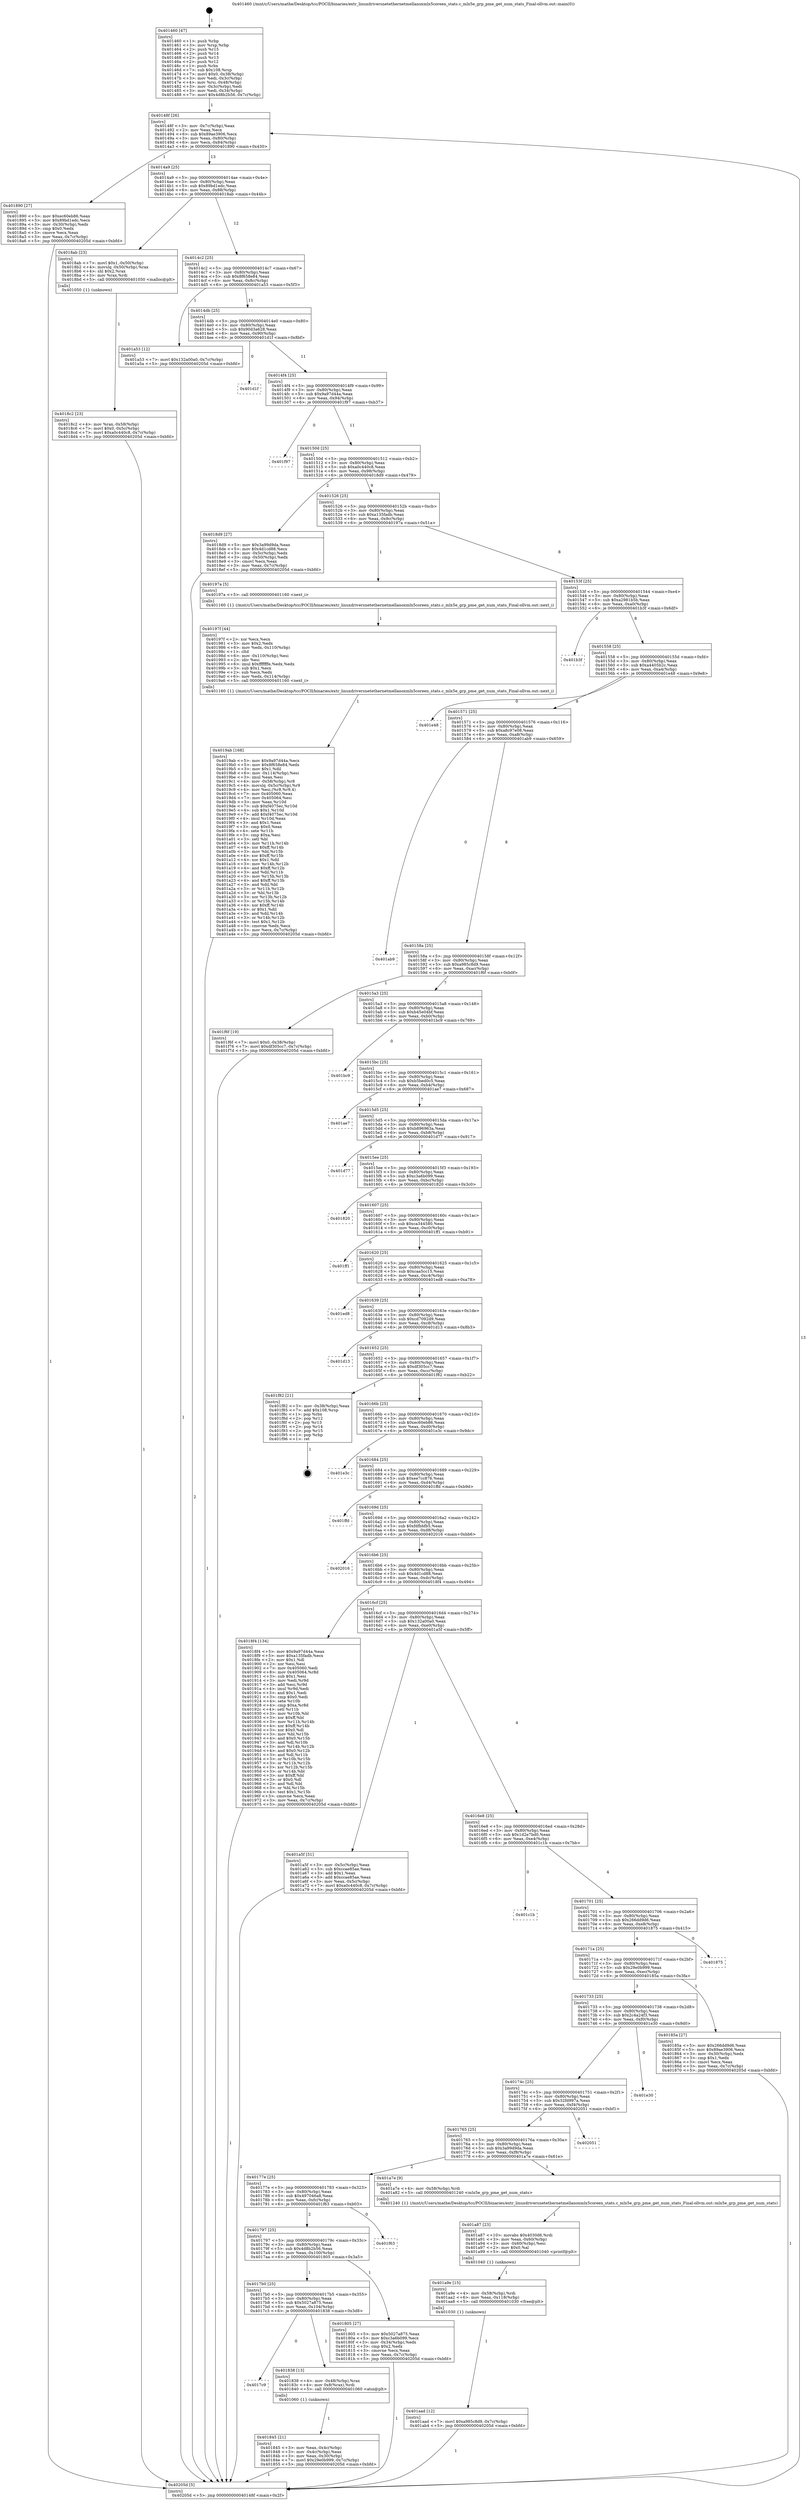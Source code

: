 digraph "0x401460" {
  label = "0x401460 (/mnt/c/Users/mathe/Desktop/tcc/POCII/binaries/extr_linuxdriversnetethernetmellanoxmlx5coreen_stats.c_mlx5e_grp_pme_get_num_stats_Final-ollvm.out::main(0))"
  labelloc = "t"
  node[shape=record]

  Entry [label="",width=0.3,height=0.3,shape=circle,fillcolor=black,style=filled]
  "0x40148f" [label="{
     0x40148f [26]\l
     | [instrs]\l
     &nbsp;&nbsp;0x40148f \<+3\>: mov -0x7c(%rbp),%eax\l
     &nbsp;&nbsp;0x401492 \<+2\>: mov %eax,%ecx\l
     &nbsp;&nbsp;0x401494 \<+6\>: sub $0x89ae3906,%ecx\l
     &nbsp;&nbsp;0x40149a \<+3\>: mov %eax,-0x80(%rbp)\l
     &nbsp;&nbsp;0x40149d \<+6\>: mov %ecx,-0x84(%rbp)\l
     &nbsp;&nbsp;0x4014a3 \<+6\>: je 0000000000401890 \<main+0x430\>\l
  }"]
  "0x401890" [label="{
     0x401890 [27]\l
     | [instrs]\l
     &nbsp;&nbsp;0x401890 \<+5\>: mov $0xec60eb86,%eax\l
     &nbsp;&nbsp;0x401895 \<+5\>: mov $0x89bd1edc,%ecx\l
     &nbsp;&nbsp;0x40189a \<+3\>: mov -0x30(%rbp),%edx\l
     &nbsp;&nbsp;0x40189d \<+3\>: cmp $0x0,%edx\l
     &nbsp;&nbsp;0x4018a0 \<+3\>: cmove %ecx,%eax\l
     &nbsp;&nbsp;0x4018a3 \<+3\>: mov %eax,-0x7c(%rbp)\l
     &nbsp;&nbsp;0x4018a6 \<+5\>: jmp 000000000040205d \<main+0xbfd\>\l
  }"]
  "0x4014a9" [label="{
     0x4014a9 [25]\l
     | [instrs]\l
     &nbsp;&nbsp;0x4014a9 \<+5\>: jmp 00000000004014ae \<main+0x4e\>\l
     &nbsp;&nbsp;0x4014ae \<+3\>: mov -0x80(%rbp),%eax\l
     &nbsp;&nbsp;0x4014b1 \<+5\>: sub $0x89bd1edc,%eax\l
     &nbsp;&nbsp;0x4014b6 \<+6\>: mov %eax,-0x88(%rbp)\l
     &nbsp;&nbsp;0x4014bc \<+6\>: je 00000000004018ab \<main+0x44b\>\l
  }"]
  Exit [label="",width=0.3,height=0.3,shape=circle,fillcolor=black,style=filled,peripheries=2]
  "0x4018ab" [label="{
     0x4018ab [23]\l
     | [instrs]\l
     &nbsp;&nbsp;0x4018ab \<+7\>: movl $0x1,-0x50(%rbp)\l
     &nbsp;&nbsp;0x4018b2 \<+4\>: movslq -0x50(%rbp),%rax\l
     &nbsp;&nbsp;0x4018b6 \<+4\>: shl $0x2,%rax\l
     &nbsp;&nbsp;0x4018ba \<+3\>: mov %rax,%rdi\l
     &nbsp;&nbsp;0x4018bd \<+5\>: call 0000000000401050 \<malloc@plt\>\l
     | [calls]\l
     &nbsp;&nbsp;0x401050 \{1\} (unknown)\l
  }"]
  "0x4014c2" [label="{
     0x4014c2 [25]\l
     | [instrs]\l
     &nbsp;&nbsp;0x4014c2 \<+5\>: jmp 00000000004014c7 \<main+0x67\>\l
     &nbsp;&nbsp;0x4014c7 \<+3\>: mov -0x80(%rbp),%eax\l
     &nbsp;&nbsp;0x4014ca \<+5\>: sub $0x8f658e84,%eax\l
     &nbsp;&nbsp;0x4014cf \<+6\>: mov %eax,-0x8c(%rbp)\l
     &nbsp;&nbsp;0x4014d5 \<+6\>: je 0000000000401a53 \<main+0x5f3\>\l
  }"]
  "0x401aad" [label="{
     0x401aad [12]\l
     | [instrs]\l
     &nbsp;&nbsp;0x401aad \<+7\>: movl $0xa985c8d9,-0x7c(%rbp)\l
     &nbsp;&nbsp;0x401ab4 \<+5\>: jmp 000000000040205d \<main+0xbfd\>\l
  }"]
  "0x401a53" [label="{
     0x401a53 [12]\l
     | [instrs]\l
     &nbsp;&nbsp;0x401a53 \<+7\>: movl $0x132a00a0,-0x7c(%rbp)\l
     &nbsp;&nbsp;0x401a5a \<+5\>: jmp 000000000040205d \<main+0xbfd\>\l
  }"]
  "0x4014db" [label="{
     0x4014db [25]\l
     | [instrs]\l
     &nbsp;&nbsp;0x4014db \<+5\>: jmp 00000000004014e0 \<main+0x80\>\l
     &nbsp;&nbsp;0x4014e0 \<+3\>: mov -0x80(%rbp),%eax\l
     &nbsp;&nbsp;0x4014e3 \<+5\>: sub $0x90d3a628,%eax\l
     &nbsp;&nbsp;0x4014e8 \<+6\>: mov %eax,-0x90(%rbp)\l
     &nbsp;&nbsp;0x4014ee \<+6\>: je 0000000000401d1f \<main+0x8bf\>\l
  }"]
  "0x401a9e" [label="{
     0x401a9e [15]\l
     | [instrs]\l
     &nbsp;&nbsp;0x401a9e \<+4\>: mov -0x58(%rbp),%rdi\l
     &nbsp;&nbsp;0x401aa2 \<+6\>: mov %eax,-0x118(%rbp)\l
     &nbsp;&nbsp;0x401aa8 \<+5\>: call 0000000000401030 \<free@plt\>\l
     | [calls]\l
     &nbsp;&nbsp;0x401030 \{1\} (unknown)\l
  }"]
  "0x401d1f" [label="{
     0x401d1f\l
  }", style=dashed]
  "0x4014f4" [label="{
     0x4014f4 [25]\l
     | [instrs]\l
     &nbsp;&nbsp;0x4014f4 \<+5\>: jmp 00000000004014f9 \<main+0x99\>\l
     &nbsp;&nbsp;0x4014f9 \<+3\>: mov -0x80(%rbp),%eax\l
     &nbsp;&nbsp;0x4014fc \<+5\>: sub $0x9a97d44a,%eax\l
     &nbsp;&nbsp;0x401501 \<+6\>: mov %eax,-0x94(%rbp)\l
     &nbsp;&nbsp;0x401507 \<+6\>: je 0000000000401f97 \<main+0xb37\>\l
  }"]
  "0x401a87" [label="{
     0x401a87 [23]\l
     | [instrs]\l
     &nbsp;&nbsp;0x401a87 \<+10\>: movabs $0x4030d6,%rdi\l
     &nbsp;&nbsp;0x401a91 \<+3\>: mov %eax,-0x60(%rbp)\l
     &nbsp;&nbsp;0x401a94 \<+3\>: mov -0x60(%rbp),%esi\l
     &nbsp;&nbsp;0x401a97 \<+2\>: mov $0x0,%al\l
     &nbsp;&nbsp;0x401a99 \<+5\>: call 0000000000401040 \<printf@plt\>\l
     | [calls]\l
     &nbsp;&nbsp;0x401040 \{1\} (unknown)\l
  }"]
  "0x401f97" [label="{
     0x401f97\l
  }", style=dashed]
  "0x40150d" [label="{
     0x40150d [25]\l
     | [instrs]\l
     &nbsp;&nbsp;0x40150d \<+5\>: jmp 0000000000401512 \<main+0xb2\>\l
     &nbsp;&nbsp;0x401512 \<+3\>: mov -0x80(%rbp),%eax\l
     &nbsp;&nbsp;0x401515 \<+5\>: sub $0xa0c440c8,%eax\l
     &nbsp;&nbsp;0x40151a \<+6\>: mov %eax,-0x98(%rbp)\l
     &nbsp;&nbsp;0x401520 \<+6\>: je 00000000004018d9 \<main+0x479\>\l
  }"]
  "0x4019ab" [label="{
     0x4019ab [168]\l
     | [instrs]\l
     &nbsp;&nbsp;0x4019ab \<+5\>: mov $0x9a97d44a,%ecx\l
     &nbsp;&nbsp;0x4019b0 \<+5\>: mov $0x8f658e84,%edx\l
     &nbsp;&nbsp;0x4019b5 \<+3\>: mov $0x1,%dil\l
     &nbsp;&nbsp;0x4019b8 \<+6\>: mov -0x114(%rbp),%esi\l
     &nbsp;&nbsp;0x4019be \<+3\>: imul %eax,%esi\l
     &nbsp;&nbsp;0x4019c1 \<+4\>: mov -0x58(%rbp),%r8\l
     &nbsp;&nbsp;0x4019c5 \<+4\>: movslq -0x5c(%rbp),%r9\l
     &nbsp;&nbsp;0x4019c9 \<+4\>: mov %esi,(%r8,%r9,4)\l
     &nbsp;&nbsp;0x4019cd \<+7\>: mov 0x405060,%eax\l
     &nbsp;&nbsp;0x4019d4 \<+7\>: mov 0x405064,%esi\l
     &nbsp;&nbsp;0x4019db \<+3\>: mov %eax,%r10d\l
     &nbsp;&nbsp;0x4019de \<+7\>: sub $0xf4075ec,%r10d\l
     &nbsp;&nbsp;0x4019e5 \<+4\>: sub $0x1,%r10d\l
     &nbsp;&nbsp;0x4019e9 \<+7\>: add $0xf4075ec,%r10d\l
     &nbsp;&nbsp;0x4019f0 \<+4\>: imul %r10d,%eax\l
     &nbsp;&nbsp;0x4019f4 \<+3\>: and $0x1,%eax\l
     &nbsp;&nbsp;0x4019f7 \<+3\>: cmp $0x0,%eax\l
     &nbsp;&nbsp;0x4019fa \<+4\>: sete %r11b\l
     &nbsp;&nbsp;0x4019fe \<+3\>: cmp $0xa,%esi\l
     &nbsp;&nbsp;0x401a01 \<+3\>: setl %bl\l
     &nbsp;&nbsp;0x401a04 \<+3\>: mov %r11b,%r14b\l
     &nbsp;&nbsp;0x401a07 \<+4\>: xor $0xff,%r14b\l
     &nbsp;&nbsp;0x401a0b \<+3\>: mov %bl,%r15b\l
     &nbsp;&nbsp;0x401a0e \<+4\>: xor $0xff,%r15b\l
     &nbsp;&nbsp;0x401a12 \<+4\>: xor $0x1,%dil\l
     &nbsp;&nbsp;0x401a16 \<+3\>: mov %r14b,%r12b\l
     &nbsp;&nbsp;0x401a19 \<+4\>: and $0xff,%r12b\l
     &nbsp;&nbsp;0x401a1d \<+3\>: and %dil,%r11b\l
     &nbsp;&nbsp;0x401a20 \<+3\>: mov %r15b,%r13b\l
     &nbsp;&nbsp;0x401a23 \<+4\>: and $0xff,%r13b\l
     &nbsp;&nbsp;0x401a27 \<+3\>: and %dil,%bl\l
     &nbsp;&nbsp;0x401a2a \<+3\>: or %r11b,%r12b\l
     &nbsp;&nbsp;0x401a2d \<+3\>: or %bl,%r13b\l
     &nbsp;&nbsp;0x401a30 \<+3\>: xor %r13b,%r12b\l
     &nbsp;&nbsp;0x401a33 \<+3\>: or %r15b,%r14b\l
     &nbsp;&nbsp;0x401a36 \<+4\>: xor $0xff,%r14b\l
     &nbsp;&nbsp;0x401a3a \<+4\>: or $0x1,%dil\l
     &nbsp;&nbsp;0x401a3e \<+3\>: and %dil,%r14b\l
     &nbsp;&nbsp;0x401a41 \<+3\>: or %r14b,%r12b\l
     &nbsp;&nbsp;0x401a44 \<+4\>: test $0x1,%r12b\l
     &nbsp;&nbsp;0x401a48 \<+3\>: cmovne %edx,%ecx\l
     &nbsp;&nbsp;0x401a4b \<+3\>: mov %ecx,-0x7c(%rbp)\l
     &nbsp;&nbsp;0x401a4e \<+5\>: jmp 000000000040205d \<main+0xbfd\>\l
  }"]
  "0x4018d9" [label="{
     0x4018d9 [27]\l
     | [instrs]\l
     &nbsp;&nbsp;0x4018d9 \<+5\>: mov $0x3a99d9da,%eax\l
     &nbsp;&nbsp;0x4018de \<+5\>: mov $0x4d1cd88,%ecx\l
     &nbsp;&nbsp;0x4018e3 \<+3\>: mov -0x5c(%rbp),%edx\l
     &nbsp;&nbsp;0x4018e6 \<+3\>: cmp -0x50(%rbp),%edx\l
     &nbsp;&nbsp;0x4018e9 \<+3\>: cmovl %ecx,%eax\l
     &nbsp;&nbsp;0x4018ec \<+3\>: mov %eax,-0x7c(%rbp)\l
     &nbsp;&nbsp;0x4018ef \<+5\>: jmp 000000000040205d \<main+0xbfd\>\l
  }"]
  "0x401526" [label="{
     0x401526 [25]\l
     | [instrs]\l
     &nbsp;&nbsp;0x401526 \<+5\>: jmp 000000000040152b \<main+0xcb\>\l
     &nbsp;&nbsp;0x40152b \<+3\>: mov -0x80(%rbp),%eax\l
     &nbsp;&nbsp;0x40152e \<+5\>: sub $0xa135fadb,%eax\l
     &nbsp;&nbsp;0x401533 \<+6\>: mov %eax,-0x9c(%rbp)\l
     &nbsp;&nbsp;0x401539 \<+6\>: je 000000000040197a \<main+0x51a\>\l
  }"]
  "0x40197f" [label="{
     0x40197f [44]\l
     | [instrs]\l
     &nbsp;&nbsp;0x40197f \<+2\>: xor %ecx,%ecx\l
     &nbsp;&nbsp;0x401981 \<+5\>: mov $0x2,%edx\l
     &nbsp;&nbsp;0x401986 \<+6\>: mov %edx,-0x110(%rbp)\l
     &nbsp;&nbsp;0x40198c \<+1\>: cltd\l
     &nbsp;&nbsp;0x40198d \<+6\>: mov -0x110(%rbp),%esi\l
     &nbsp;&nbsp;0x401993 \<+2\>: idiv %esi\l
     &nbsp;&nbsp;0x401995 \<+6\>: imul $0xfffffffe,%edx,%edx\l
     &nbsp;&nbsp;0x40199b \<+3\>: sub $0x1,%ecx\l
     &nbsp;&nbsp;0x40199e \<+2\>: sub %ecx,%edx\l
     &nbsp;&nbsp;0x4019a0 \<+6\>: mov %edx,-0x114(%rbp)\l
     &nbsp;&nbsp;0x4019a6 \<+5\>: call 0000000000401160 \<next_i\>\l
     | [calls]\l
     &nbsp;&nbsp;0x401160 \{1\} (/mnt/c/Users/mathe/Desktop/tcc/POCII/binaries/extr_linuxdriversnetethernetmellanoxmlx5coreen_stats.c_mlx5e_grp_pme_get_num_stats_Final-ollvm.out::next_i)\l
  }"]
  "0x40197a" [label="{
     0x40197a [5]\l
     | [instrs]\l
     &nbsp;&nbsp;0x40197a \<+5\>: call 0000000000401160 \<next_i\>\l
     | [calls]\l
     &nbsp;&nbsp;0x401160 \{1\} (/mnt/c/Users/mathe/Desktop/tcc/POCII/binaries/extr_linuxdriversnetethernetmellanoxmlx5coreen_stats.c_mlx5e_grp_pme_get_num_stats_Final-ollvm.out::next_i)\l
  }"]
  "0x40153f" [label="{
     0x40153f [25]\l
     | [instrs]\l
     &nbsp;&nbsp;0x40153f \<+5\>: jmp 0000000000401544 \<main+0xe4\>\l
     &nbsp;&nbsp;0x401544 \<+3\>: mov -0x80(%rbp),%eax\l
     &nbsp;&nbsp;0x401547 \<+5\>: sub $0xa2981b5b,%eax\l
     &nbsp;&nbsp;0x40154c \<+6\>: mov %eax,-0xa0(%rbp)\l
     &nbsp;&nbsp;0x401552 \<+6\>: je 0000000000401b3f \<main+0x6df\>\l
  }"]
  "0x4018c2" [label="{
     0x4018c2 [23]\l
     | [instrs]\l
     &nbsp;&nbsp;0x4018c2 \<+4\>: mov %rax,-0x58(%rbp)\l
     &nbsp;&nbsp;0x4018c6 \<+7\>: movl $0x0,-0x5c(%rbp)\l
     &nbsp;&nbsp;0x4018cd \<+7\>: movl $0xa0c440c8,-0x7c(%rbp)\l
     &nbsp;&nbsp;0x4018d4 \<+5\>: jmp 000000000040205d \<main+0xbfd\>\l
  }"]
  "0x401b3f" [label="{
     0x401b3f\l
  }", style=dashed]
  "0x401558" [label="{
     0x401558 [25]\l
     | [instrs]\l
     &nbsp;&nbsp;0x401558 \<+5\>: jmp 000000000040155d \<main+0xfd\>\l
     &nbsp;&nbsp;0x40155d \<+3\>: mov -0x80(%rbp),%eax\l
     &nbsp;&nbsp;0x401560 \<+5\>: sub $0xa4405b2c,%eax\l
     &nbsp;&nbsp;0x401565 \<+6\>: mov %eax,-0xa4(%rbp)\l
     &nbsp;&nbsp;0x40156b \<+6\>: je 0000000000401e48 \<main+0x9e8\>\l
  }"]
  "0x401845" [label="{
     0x401845 [21]\l
     | [instrs]\l
     &nbsp;&nbsp;0x401845 \<+3\>: mov %eax,-0x4c(%rbp)\l
     &nbsp;&nbsp;0x401848 \<+3\>: mov -0x4c(%rbp),%eax\l
     &nbsp;&nbsp;0x40184b \<+3\>: mov %eax,-0x30(%rbp)\l
     &nbsp;&nbsp;0x40184e \<+7\>: movl $0x29e0b999,-0x7c(%rbp)\l
     &nbsp;&nbsp;0x401855 \<+5\>: jmp 000000000040205d \<main+0xbfd\>\l
  }"]
  "0x401e48" [label="{
     0x401e48\l
  }", style=dashed]
  "0x401571" [label="{
     0x401571 [25]\l
     | [instrs]\l
     &nbsp;&nbsp;0x401571 \<+5\>: jmp 0000000000401576 \<main+0x116\>\l
     &nbsp;&nbsp;0x401576 \<+3\>: mov -0x80(%rbp),%eax\l
     &nbsp;&nbsp;0x401579 \<+5\>: sub $0xa8c97e08,%eax\l
     &nbsp;&nbsp;0x40157e \<+6\>: mov %eax,-0xa8(%rbp)\l
     &nbsp;&nbsp;0x401584 \<+6\>: je 0000000000401ab9 \<main+0x659\>\l
  }"]
  "0x4017c9" [label="{
     0x4017c9\l
  }", style=dashed]
  "0x401ab9" [label="{
     0x401ab9\l
  }", style=dashed]
  "0x40158a" [label="{
     0x40158a [25]\l
     | [instrs]\l
     &nbsp;&nbsp;0x40158a \<+5\>: jmp 000000000040158f \<main+0x12f\>\l
     &nbsp;&nbsp;0x40158f \<+3\>: mov -0x80(%rbp),%eax\l
     &nbsp;&nbsp;0x401592 \<+5\>: sub $0xa985c8d9,%eax\l
     &nbsp;&nbsp;0x401597 \<+6\>: mov %eax,-0xac(%rbp)\l
     &nbsp;&nbsp;0x40159d \<+6\>: je 0000000000401f6f \<main+0xb0f\>\l
  }"]
  "0x401838" [label="{
     0x401838 [13]\l
     | [instrs]\l
     &nbsp;&nbsp;0x401838 \<+4\>: mov -0x48(%rbp),%rax\l
     &nbsp;&nbsp;0x40183c \<+4\>: mov 0x8(%rax),%rdi\l
     &nbsp;&nbsp;0x401840 \<+5\>: call 0000000000401060 \<atoi@plt\>\l
     | [calls]\l
     &nbsp;&nbsp;0x401060 \{1\} (unknown)\l
  }"]
  "0x401f6f" [label="{
     0x401f6f [19]\l
     | [instrs]\l
     &nbsp;&nbsp;0x401f6f \<+7\>: movl $0x0,-0x38(%rbp)\l
     &nbsp;&nbsp;0x401f76 \<+7\>: movl $0xdf305cc7,-0x7c(%rbp)\l
     &nbsp;&nbsp;0x401f7d \<+5\>: jmp 000000000040205d \<main+0xbfd\>\l
  }"]
  "0x4015a3" [label="{
     0x4015a3 [25]\l
     | [instrs]\l
     &nbsp;&nbsp;0x4015a3 \<+5\>: jmp 00000000004015a8 \<main+0x148\>\l
     &nbsp;&nbsp;0x4015a8 \<+3\>: mov -0x80(%rbp),%eax\l
     &nbsp;&nbsp;0x4015ab \<+5\>: sub $0xb45e04bf,%eax\l
     &nbsp;&nbsp;0x4015b0 \<+6\>: mov %eax,-0xb0(%rbp)\l
     &nbsp;&nbsp;0x4015b6 \<+6\>: je 0000000000401bc9 \<main+0x769\>\l
  }"]
  "0x401460" [label="{
     0x401460 [47]\l
     | [instrs]\l
     &nbsp;&nbsp;0x401460 \<+1\>: push %rbp\l
     &nbsp;&nbsp;0x401461 \<+3\>: mov %rsp,%rbp\l
     &nbsp;&nbsp;0x401464 \<+2\>: push %r15\l
     &nbsp;&nbsp;0x401466 \<+2\>: push %r14\l
     &nbsp;&nbsp;0x401468 \<+2\>: push %r13\l
     &nbsp;&nbsp;0x40146a \<+2\>: push %r12\l
     &nbsp;&nbsp;0x40146c \<+1\>: push %rbx\l
     &nbsp;&nbsp;0x40146d \<+7\>: sub $0x108,%rsp\l
     &nbsp;&nbsp;0x401474 \<+7\>: movl $0x0,-0x38(%rbp)\l
     &nbsp;&nbsp;0x40147b \<+3\>: mov %edi,-0x3c(%rbp)\l
     &nbsp;&nbsp;0x40147e \<+4\>: mov %rsi,-0x48(%rbp)\l
     &nbsp;&nbsp;0x401482 \<+3\>: mov -0x3c(%rbp),%edi\l
     &nbsp;&nbsp;0x401485 \<+3\>: mov %edi,-0x34(%rbp)\l
     &nbsp;&nbsp;0x401488 \<+7\>: movl $0x4d8b2b56,-0x7c(%rbp)\l
  }"]
  "0x401bc9" [label="{
     0x401bc9\l
  }", style=dashed]
  "0x4015bc" [label="{
     0x4015bc [25]\l
     | [instrs]\l
     &nbsp;&nbsp;0x4015bc \<+5\>: jmp 00000000004015c1 \<main+0x161\>\l
     &nbsp;&nbsp;0x4015c1 \<+3\>: mov -0x80(%rbp),%eax\l
     &nbsp;&nbsp;0x4015c4 \<+5\>: sub $0xb5bed0c5,%eax\l
     &nbsp;&nbsp;0x4015c9 \<+6\>: mov %eax,-0xb4(%rbp)\l
     &nbsp;&nbsp;0x4015cf \<+6\>: je 0000000000401ae7 \<main+0x687\>\l
  }"]
  "0x40205d" [label="{
     0x40205d [5]\l
     | [instrs]\l
     &nbsp;&nbsp;0x40205d \<+5\>: jmp 000000000040148f \<main+0x2f\>\l
  }"]
  "0x401ae7" [label="{
     0x401ae7\l
  }", style=dashed]
  "0x4015d5" [label="{
     0x4015d5 [25]\l
     | [instrs]\l
     &nbsp;&nbsp;0x4015d5 \<+5\>: jmp 00000000004015da \<main+0x17a\>\l
     &nbsp;&nbsp;0x4015da \<+3\>: mov -0x80(%rbp),%eax\l
     &nbsp;&nbsp;0x4015dd \<+5\>: sub $0xb896963a,%eax\l
     &nbsp;&nbsp;0x4015e2 \<+6\>: mov %eax,-0xb8(%rbp)\l
     &nbsp;&nbsp;0x4015e8 \<+6\>: je 0000000000401d77 \<main+0x917\>\l
  }"]
  "0x4017b0" [label="{
     0x4017b0 [25]\l
     | [instrs]\l
     &nbsp;&nbsp;0x4017b0 \<+5\>: jmp 00000000004017b5 \<main+0x355\>\l
     &nbsp;&nbsp;0x4017b5 \<+3\>: mov -0x80(%rbp),%eax\l
     &nbsp;&nbsp;0x4017b8 \<+5\>: sub $0x5027a875,%eax\l
     &nbsp;&nbsp;0x4017bd \<+6\>: mov %eax,-0x104(%rbp)\l
     &nbsp;&nbsp;0x4017c3 \<+6\>: je 0000000000401838 \<main+0x3d8\>\l
  }"]
  "0x401d77" [label="{
     0x401d77\l
  }", style=dashed]
  "0x4015ee" [label="{
     0x4015ee [25]\l
     | [instrs]\l
     &nbsp;&nbsp;0x4015ee \<+5\>: jmp 00000000004015f3 \<main+0x193\>\l
     &nbsp;&nbsp;0x4015f3 \<+3\>: mov -0x80(%rbp),%eax\l
     &nbsp;&nbsp;0x4015f6 \<+5\>: sub $0xc3a6b099,%eax\l
     &nbsp;&nbsp;0x4015fb \<+6\>: mov %eax,-0xbc(%rbp)\l
     &nbsp;&nbsp;0x401601 \<+6\>: je 0000000000401820 \<main+0x3c0\>\l
  }"]
  "0x401805" [label="{
     0x401805 [27]\l
     | [instrs]\l
     &nbsp;&nbsp;0x401805 \<+5\>: mov $0x5027a875,%eax\l
     &nbsp;&nbsp;0x40180a \<+5\>: mov $0xc3a6b099,%ecx\l
     &nbsp;&nbsp;0x40180f \<+3\>: mov -0x34(%rbp),%edx\l
     &nbsp;&nbsp;0x401812 \<+3\>: cmp $0x2,%edx\l
     &nbsp;&nbsp;0x401815 \<+3\>: cmovne %ecx,%eax\l
     &nbsp;&nbsp;0x401818 \<+3\>: mov %eax,-0x7c(%rbp)\l
     &nbsp;&nbsp;0x40181b \<+5\>: jmp 000000000040205d \<main+0xbfd\>\l
  }"]
  "0x401820" [label="{
     0x401820\l
  }", style=dashed]
  "0x401607" [label="{
     0x401607 [25]\l
     | [instrs]\l
     &nbsp;&nbsp;0x401607 \<+5\>: jmp 000000000040160c \<main+0x1ac\>\l
     &nbsp;&nbsp;0x40160c \<+3\>: mov -0x80(%rbp),%eax\l
     &nbsp;&nbsp;0x40160f \<+5\>: sub $0xca344580,%eax\l
     &nbsp;&nbsp;0x401614 \<+6\>: mov %eax,-0xc0(%rbp)\l
     &nbsp;&nbsp;0x40161a \<+6\>: je 0000000000401ff1 \<main+0xb91\>\l
  }"]
  "0x401797" [label="{
     0x401797 [25]\l
     | [instrs]\l
     &nbsp;&nbsp;0x401797 \<+5\>: jmp 000000000040179c \<main+0x33c\>\l
     &nbsp;&nbsp;0x40179c \<+3\>: mov -0x80(%rbp),%eax\l
     &nbsp;&nbsp;0x40179f \<+5\>: sub $0x4d8b2b56,%eax\l
     &nbsp;&nbsp;0x4017a4 \<+6\>: mov %eax,-0x100(%rbp)\l
     &nbsp;&nbsp;0x4017aa \<+6\>: je 0000000000401805 \<main+0x3a5\>\l
  }"]
  "0x401ff1" [label="{
     0x401ff1\l
  }", style=dashed]
  "0x401620" [label="{
     0x401620 [25]\l
     | [instrs]\l
     &nbsp;&nbsp;0x401620 \<+5\>: jmp 0000000000401625 \<main+0x1c5\>\l
     &nbsp;&nbsp;0x401625 \<+3\>: mov -0x80(%rbp),%eax\l
     &nbsp;&nbsp;0x401628 \<+5\>: sub $0xcaa5cc15,%eax\l
     &nbsp;&nbsp;0x40162d \<+6\>: mov %eax,-0xc4(%rbp)\l
     &nbsp;&nbsp;0x401633 \<+6\>: je 0000000000401ed8 \<main+0xa78\>\l
  }"]
  "0x401f63" [label="{
     0x401f63\l
  }", style=dashed]
  "0x401ed8" [label="{
     0x401ed8\l
  }", style=dashed]
  "0x401639" [label="{
     0x401639 [25]\l
     | [instrs]\l
     &nbsp;&nbsp;0x401639 \<+5\>: jmp 000000000040163e \<main+0x1de\>\l
     &nbsp;&nbsp;0x40163e \<+3\>: mov -0x80(%rbp),%eax\l
     &nbsp;&nbsp;0x401641 \<+5\>: sub $0xcd7092d9,%eax\l
     &nbsp;&nbsp;0x401646 \<+6\>: mov %eax,-0xc8(%rbp)\l
     &nbsp;&nbsp;0x40164c \<+6\>: je 0000000000401d13 \<main+0x8b3\>\l
  }"]
  "0x40177e" [label="{
     0x40177e [25]\l
     | [instrs]\l
     &nbsp;&nbsp;0x40177e \<+5\>: jmp 0000000000401783 \<main+0x323\>\l
     &nbsp;&nbsp;0x401783 \<+3\>: mov -0x80(%rbp),%eax\l
     &nbsp;&nbsp;0x401786 \<+5\>: sub $0x497046a8,%eax\l
     &nbsp;&nbsp;0x40178b \<+6\>: mov %eax,-0xfc(%rbp)\l
     &nbsp;&nbsp;0x401791 \<+6\>: je 0000000000401f63 \<main+0xb03\>\l
  }"]
  "0x401d13" [label="{
     0x401d13\l
  }", style=dashed]
  "0x401652" [label="{
     0x401652 [25]\l
     | [instrs]\l
     &nbsp;&nbsp;0x401652 \<+5\>: jmp 0000000000401657 \<main+0x1f7\>\l
     &nbsp;&nbsp;0x401657 \<+3\>: mov -0x80(%rbp),%eax\l
     &nbsp;&nbsp;0x40165a \<+5\>: sub $0xdf305cc7,%eax\l
     &nbsp;&nbsp;0x40165f \<+6\>: mov %eax,-0xcc(%rbp)\l
     &nbsp;&nbsp;0x401665 \<+6\>: je 0000000000401f82 \<main+0xb22\>\l
  }"]
  "0x401a7e" [label="{
     0x401a7e [9]\l
     | [instrs]\l
     &nbsp;&nbsp;0x401a7e \<+4\>: mov -0x58(%rbp),%rdi\l
     &nbsp;&nbsp;0x401a82 \<+5\>: call 0000000000401240 \<mlx5e_grp_pme_get_num_stats\>\l
     | [calls]\l
     &nbsp;&nbsp;0x401240 \{1\} (/mnt/c/Users/mathe/Desktop/tcc/POCII/binaries/extr_linuxdriversnetethernetmellanoxmlx5coreen_stats.c_mlx5e_grp_pme_get_num_stats_Final-ollvm.out::mlx5e_grp_pme_get_num_stats)\l
  }"]
  "0x401f82" [label="{
     0x401f82 [21]\l
     | [instrs]\l
     &nbsp;&nbsp;0x401f82 \<+3\>: mov -0x38(%rbp),%eax\l
     &nbsp;&nbsp;0x401f85 \<+7\>: add $0x108,%rsp\l
     &nbsp;&nbsp;0x401f8c \<+1\>: pop %rbx\l
     &nbsp;&nbsp;0x401f8d \<+2\>: pop %r12\l
     &nbsp;&nbsp;0x401f8f \<+2\>: pop %r13\l
     &nbsp;&nbsp;0x401f91 \<+2\>: pop %r14\l
     &nbsp;&nbsp;0x401f93 \<+2\>: pop %r15\l
     &nbsp;&nbsp;0x401f95 \<+1\>: pop %rbp\l
     &nbsp;&nbsp;0x401f96 \<+1\>: ret\l
  }"]
  "0x40166b" [label="{
     0x40166b [25]\l
     | [instrs]\l
     &nbsp;&nbsp;0x40166b \<+5\>: jmp 0000000000401670 \<main+0x210\>\l
     &nbsp;&nbsp;0x401670 \<+3\>: mov -0x80(%rbp),%eax\l
     &nbsp;&nbsp;0x401673 \<+5\>: sub $0xec60eb86,%eax\l
     &nbsp;&nbsp;0x401678 \<+6\>: mov %eax,-0xd0(%rbp)\l
     &nbsp;&nbsp;0x40167e \<+6\>: je 0000000000401e3c \<main+0x9dc\>\l
  }"]
  "0x401765" [label="{
     0x401765 [25]\l
     | [instrs]\l
     &nbsp;&nbsp;0x401765 \<+5\>: jmp 000000000040176a \<main+0x30a\>\l
     &nbsp;&nbsp;0x40176a \<+3\>: mov -0x80(%rbp),%eax\l
     &nbsp;&nbsp;0x40176d \<+5\>: sub $0x3a99d9da,%eax\l
     &nbsp;&nbsp;0x401772 \<+6\>: mov %eax,-0xf8(%rbp)\l
     &nbsp;&nbsp;0x401778 \<+6\>: je 0000000000401a7e \<main+0x61e\>\l
  }"]
  "0x401e3c" [label="{
     0x401e3c\l
  }", style=dashed]
  "0x401684" [label="{
     0x401684 [25]\l
     | [instrs]\l
     &nbsp;&nbsp;0x401684 \<+5\>: jmp 0000000000401689 \<main+0x229\>\l
     &nbsp;&nbsp;0x401689 \<+3\>: mov -0x80(%rbp),%eax\l
     &nbsp;&nbsp;0x40168c \<+5\>: sub $0xee7cc876,%eax\l
     &nbsp;&nbsp;0x401691 \<+6\>: mov %eax,-0xd4(%rbp)\l
     &nbsp;&nbsp;0x401697 \<+6\>: je 0000000000401ffd \<main+0xb9d\>\l
  }"]
  "0x402051" [label="{
     0x402051\l
  }", style=dashed]
  "0x401ffd" [label="{
     0x401ffd\l
  }", style=dashed]
  "0x40169d" [label="{
     0x40169d [25]\l
     | [instrs]\l
     &nbsp;&nbsp;0x40169d \<+5\>: jmp 00000000004016a2 \<main+0x242\>\l
     &nbsp;&nbsp;0x4016a2 \<+3\>: mov -0x80(%rbp),%eax\l
     &nbsp;&nbsp;0x4016a5 \<+5\>: sub $0xfdfbbfb5,%eax\l
     &nbsp;&nbsp;0x4016aa \<+6\>: mov %eax,-0xd8(%rbp)\l
     &nbsp;&nbsp;0x4016b0 \<+6\>: je 0000000000402016 \<main+0xbb6\>\l
  }"]
  "0x40174c" [label="{
     0x40174c [25]\l
     | [instrs]\l
     &nbsp;&nbsp;0x40174c \<+5\>: jmp 0000000000401751 \<main+0x2f1\>\l
     &nbsp;&nbsp;0x401751 \<+3\>: mov -0x80(%rbp),%eax\l
     &nbsp;&nbsp;0x401754 \<+5\>: sub $0x32fd997a,%eax\l
     &nbsp;&nbsp;0x401759 \<+6\>: mov %eax,-0xf4(%rbp)\l
     &nbsp;&nbsp;0x40175f \<+6\>: je 0000000000402051 \<main+0xbf1\>\l
  }"]
  "0x402016" [label="{
     0x402016\l
  }", style=dashed]
  "0x4016b6" [label="{
     0x4016b6 [25]\l
     | [instrs]\l
     &nbsp;&nbsp;0x4016b6 \<+5\>: jmp 00000000004016bb \<main+0x25b\>\l
     &nbsp;&nbsp;0x4016bb \<+3\>: mov -0x80(%rbp),%eax\l
     &nbsp;&nbsp;0x4016be \<+5\>: sub $0x4d1cd88,%eax\l
     &nbsp;&nbsp;0x4016c3 \<+6\>: mov %eax,-0xdc(%rbp)\l
     &nbsp;&nbsp;0x4016c9 \<+6\>: je 00000000004018f4 \<main+0x494\>\l
  }"]
  "0x401e30" [label="{
     0x401e30\l
  }", style=dashed]
  "0x4018f4" [label="{
     0x4018f4 [134]\l
     | [instrs]\l
     &nbsp;&nbsp;0x4018f4 \<+5\>: mov $0x9a97d44a,%eax\l
     &nbsp;&nbsp;0x4018f9 \<+5\>: mov $0xa135fadb,%ecx\l
     &nbsp;&nbsp;0x4018fe \<+2\>: mov $0x1,%dl\l
     &nbsp;&nbsp;0x401900 \<+2\>: xor %esi,%esi\l
     &nbsp;&nbsp;0x401902 \<+7\>: mov 0x405060,%edi\l
     &nbsp;&nbsp;0x401909 \<+8\>: mov 0x405064,%r8d\l
     &nbsp;&nbsp;0x401911 \<+3\>: sub $0x1,%esi\l
     &nbsp;&nbsp;0x401914 \<+3\>: mov %edi,%r9d\l
     &nbsp;&nbsp;0x401917 \<+3\>: add %esi,%r9d\l
     &nbsp;&nbsp;0x40191a \<+4\>: imul %r9d,%edi\l
     &nbsp;&nbsp;0x40191e \<+3\>: and $0x1,%edi\l
     &nbsp;&nbsp;0x401921 \<+3\>: cmp $0x0,%edi\l
     &nbsp;&nbsp;0x401924 \<+4\>: sete %r10b\l
     &nbsp;&nbsp;0x401928 \<+4\>: cmp $0xa,%r8d\l
     &nbsp;&nbsp;0x40192c \<+4\>: setl %r11b\l
     &nbsp;&nbsp;0x401930 \<+3\>: mov %r10b,%bl\l
     &nbsp;&nbsp;0x401933 \<+3\>: xor $0xff,%bl\l
     &nbsp;&nbsp;0x401936 \<+3\>: mov %r11b,%r14b\l
     &nbsp;&nbsp;0x401939 \<+4\>: xor $0xff,%r14b\l
     &nbsp;&nbsp;0x40193d \<+3\>: xor $0x0,%dl\l
     &nbsp;&nbsp;0x401940 \<+3\>: mov %bl,%r15b\l
     &nbsp;&nbsp;0x401943 \<+4\>: and $0x0,%r15b\l
     &nbsp;&nbsp;0x401947 \<+3\>: and %dl,%r10b\l
     &nbsp;&nbsp;0x40194a \<+3\>: mov %r14b,%r12b\l
     &nbsp;&nbsp;0x40194d \<+4\>: and $0x0,%r12b\l
     &nbsp;&nbsp;0x401951 \<+3\>: and %dl,%r11b\l
     &nbsp;&nbsp;0x401954 \<+3\>: or %r10b,%r15b\l
     &nbsp;&nbsp;0x401957 \<+3\>: or %r11b,%r12b\l
     &nbsp;&nbsp;0x40195a \<+3\>: xor %r12b,%r15b\l
     &nbsp;&nbsp;0x40195d \<+3\>: or %r14b,%bl\l
     &nbsp;&nbsp;0x401960 \<+3\>: xor $0xff,%bl\l
     &nbsp;&nbsp;0x401963 \<+3\>: or $0x0,%dl\l
     &nbsp;&nbsp;0x401966 \<+2\>: and %dl,%bl\l
     &nbsp;&nbsp;0x401968 \<+3\>: or %bl,%r15b\l
     &nbsp;&nbsp;0x40196b \<+4\>: test $0x1,%r15b\l
     &nbsp;&nbsp;0x40196f \<+3\>: cmovne %ecx,%eax\l
     &nbsp;&nbsp;0x401972 \<+3\>: mov %eax,-0x7c(%rbp)\l
     &nbsp;&nbsp;0x401975 \<+5\>: jmp 000000000040205d \<main+0xbfd\>\l
  }"]
  "0x4016cf" [label="{
     0x4016cf [25]\l
     | [instrs]\l
     &nbsp;&nbsp;0x4016cf \<+5\>: jmp 00000000004016d4 \<main+0x274\>\l
     &nbsp;&nbsp;0x4016d4 \<+3\>: mov -0x80(%rbp),%eax\l
     &nbsp;&nbsp;0x4016d7 \<+5\>: sub $0x132a00a0,%eax\l
     &nbsp;&nbsp;0x4016dc \<+6\>: mov %eax,-0xe0(%rbp)\l
     &nbsp;&nbsp;0x4016e2 \<+6\>: je 0000000000401a5f \<main+0x5ff\>\l
  }"]
  "0x401733" [label="{
     0x401733 [25]\l
     | [instrs]\l
     &nbsp;&nbsp;0x401733 \<+5\>: jmp 0000000000401738 \<main+0x2d8\>\l
     &nbsp;&nbsp;0x401738 \<+3\>: mov -0x80(%rbp),%eax\l
     &nbsp;&nbsp;0x40173b \<+5\>: sub $0x2c4a24f3,%eax\l
     &nbsp;&nbsp;0x401740 \<+6\>: mov %eax,-0xf0(%rbp)\l
     &nbsp;&nbsp;0x401746 \<+6\>: je 0000000000401e30 \<main+0x9d0\>\l
  }"]
  "0x401a5f" [label="{
     0x401a5f [31]\l
     | [instrs]\l
     &nbsp;&nbsp;0x401a5f \<+3\>: mov -0x5c(%rbp),%eax\l
     &nbsp;&nbsp;0x401a62 \<+5\>: sub $0xccae85ae,%eax\l
     &nbsp;&nbsp;0x401a67 \<+3\>: add $0x1,%eax\l
     &nbsp;&nbsp;0x401a6a \<+5\>: add $0xccae85ae,%eax\l
     &nbsp;&nbsp;0x401a6f \<+3\>: mov %eax,-0x5c(%rbp)\l
     &nbsp;&nbsp;0x401a72 \<+7\>: movl $0xa0c440c8,-0x7c(%rbp)\l
     &nbsp;&nbsp;0x401a79 \<+5\>: jmp 000000000040205d \<main+0xbfd\>\l
  }"]
  "0x4016e8" [label="{
     0x4016e8 [25]\l
     | [instrs]\l
     &nbsp;&nbsp;0x4016e8 \<+5\>: jmp 00000000004016ed \<main+0x28d\>\l
     &nbsp;&nbsp;0x4016ed \<+3\>: mov -0x80(%rbp),%eax\l
     &nbsp;&nbsp;0x4016f0 \<+5\>: sub $0x1d2e7bd0,%eax\l
     &nbsp;&nbsp;0x4016f5 \<+6\>: mov %eax,-0xe4(%rbp)\l
     &nbsp;&nbsp;0x4016fb \<+6\>: je 0000000000401c1b \<main+0x7bb\>\l
  }"]
  "0x40185a" [label="{
     0x40185a [27]\l
     | [instrs]\l
     &nbsp;&nbsp;0x40185a \<+5\>: mov $0x266dd9d6,%eax\l
     &nbsp;&nbsp;0x40185f \<+5\>: mov $0x89ae3906,%ecx\l
     &nbsp;&nbsp;0x401864 \<+3\>: mov -0x30(%rbp),%edx\l
     &nbsp;&nbsp;0x401867 \<+3\>: cmp $0x1,%edx\l
     &nbsp;&nbsp;0x40186a \<+3\>: cmovl %ecx,%eax\l
     &nbsp;&nbsp;0x40186d \<+3\>: mov %eax,-0x7c(%rbp)\l
     &nbsp;&nbsp;0x401870 \<+5\>: jmp 000000000040205d \<main+0xbfd\>\l
  }"]
  "0x401c1b" [label="{
     0x401c1b\l
  }", style=dashed]
  "0x401701" [label="{
     0x401701 [25]\l
     | [instrs]\l
     &nbsp;&nbsp;0x401701 \<+5\>: jmp 0000000000401706 \<main+0x2a6\>\l
     &nbsp;&nbsp;0x401706 \<+3\>: mov -0x80(%rbp),%eax\l
     &nbsp;&nbsp;0x401709 \<+5\>: sub $0x266dd9d6,%eax\l
     &nbsp;&nbsp;0x40170e \<+6\>: mov %eax,-0xe8(%rbp)\l
     &nbsp;&nbsp;0x401714 \<+6\>: je 0000000000401875 \<main+0x415\>\l
  }"]
  "0x40171a" [label="{
     0x40171a [25]\l
     | [instrs]\l
     &nbsp;&nbsp;0x40171a \<+5\>: jmp 000000000040171f \<main+0x2bf\>\l
     &nbsp;&nbsp;0x40171f \<+3\>: mov -0x80(%rbp),%eax\l
     &nbsp;&nbsp;0x401722 \<+5\>: sub $0x29e0b999,%eax\l
     &nbsp;&nbsp;0x401727 \<+6\>: mov %eax,-0xec(%rbp)\l
     &nbsp;&nbsp;0x40172d \<+6\>: je 000000000040185a \<main+0x3fa\>\l
  }"]
  "0x401875" [label="{
     0x401875\l
  }", style=dashed]
  Entry -> "0x401460" [label=" 1"]
  "0x40148f" -> "0x401890" [label=" 1"]
  "0x40148f" -> "0x4014a9" [label=" 13"]
  "0x401f82" -> Exit [label=" 1"]
  "0x4014a9" -> "0x4018ab" [label=" 1"]
  "0x4014a9" -> "0x4014c2" [label=" 12"]
  "0x401f6f" -> "0x40205d" [label=" 1"]
  "0x4014c2" -> "0x401a53" [label=" 1"]
  "0x4014c2" -> "0x4014db" [label=" 11"]
  "0x401aad" -> "0x40205d" [label=" 1"]
  "0x4014db" -> "0x401d1f" [label=" 0"]
  "0x4014db" -> "0x4014f4" [label=" 11"]
  "0x401a9e" -> "0x401aad" [label=" 1"]
  "0x4014f4" -> "0x401f97" [label=" 0"]
  "0x4014f4" -> "0x40150d" [label=" 11"]
  "0x401a87" -> "0x401a9e" [label=" 1"]
  "0x40150d" -> "0x4018d9" [label=" 2"]
  "0x40150d" -> "0x401526" [label=" 9"]
  "0x401a7e" -> "0x401a87" [label=" 1"]
  "0x401526" -> "0x40197a" [label=" 1"]
  "0x401526" -> "0x40153f" [label=" 8"]
  "0x401a5f" -> "0x40205d" [label=" 1"]
  "0x40153f" -> "0x401b3f" [label=" 0"]
  "0x40153f" -> "0x401558" [label=" 8"]
  "0x401a53" -> "0x40205d" [label=" 1"]
  "0x401558" -> "0x401e48" [label=" 0"]
  "0x401558" -> "0x401571" [label=" 8"]
  "0x4019ab" -> "0x40205d" [label=" 1"]
  "0x401571" -> "0x401ab9" [label=" 0"]
  "0x401571" -> "0x40158a" [label=" 8"]
  "0x40197f" -> "0x4019ab" [label=" 1"]
  "0x40158a" -> "0x401f6f" [label=" 1"]
  "0x40158a" -> "0x4015a3" [label=" 7"]
  "0x40197a" -> "0x40197f" [label=" 1"]
  "0x4015a3" -> "0x401bc9" [label=" 0"]
  "0x4015a3" -> "0x4015bc" [label=" 7"]
  "0x4018d9" -> "0x40205d" [label=" 2"]
  "0x4015bc" -> "0x401ae7" [label=" 0"]
  "0x4015bc" -> "0x4015d5" [label=" 7"]
  "0x4018c2" -> "0x40205d" [label=" 1"]
  "0x4015d5" -> "0x401d77" [label=" 0"]
  "0x4015d5" -> "0x4015ee" [label=" 7"]
  "0x4018ab" -> "0x4018c2" [label=" 1"]
  "0x4015ee" -> "0x401820" [label=" 0"]
  "0x4015ee" -> "0x401607" [label=" 7"]
  "0x401890" -> "0x40205d" [label=" 1"]
  "0x401607" -> "0x401ff1" [label=" 0"]
  "0x401607" -> "0x401620" [label=" 7"]
  "0x401845" -> "0x40205d" [label=" 1"]
  "0x401620" -> "0x401ed8" [label=" 0"]
  "0x401620" -> "0x401639" [label=" 7"]
  "0x401838" -> "0x401845" [label=" 1"]
  "0x401639" -> "0x401d13" [label=" 0"]
  "0x401639" -> "0x401652" [label=" 7"]
  "0x4017b0" -> "0x401838" [label=" 1"]
  "0x401652" -> "0x401f82" [label=" 1"]
  "0x401652" -> "0x40166b" [label=" 6"]
  "0x4018f4" -> "0x40205d" [label=" 1"]
  "0x40166b" -> "0x401e3c" [label=" 0"]
  "0x40166b" -> "0x401684" [label=" 6"]
  "0x401460" -> "0x40148f" [label=" 1"]
  "0x401684" -> "0x401ffd" [label=" 0"]
  "0x401684" -> "0x40169d" [label=" 6"]
  "0x401805" -> "0x40205d" [label=" 1"]
  "0x40169d" -> "0x402016" [label=" 0"]
  "0x40169d" -> "0x4016b6" [label=" 6"]
  "0x401797" -> "0x401805" [label=" 1"]
  "0x4016b6" -> "0x4018f4" [label=" 1"]
  "0x4016b6" -> "0x4016cf" [label=" 5"]
  "0x40185a" -> "0x40205d" [label=" 1"]
  "0x4016cf" -> "0x401a5f" [label=" 1"]
  "0x4016cf" -> "0x4016e8" [label=" 4"]
  "0x40177e" -> "0x401f63" [label=" 0"]
  "0x4016e8" -> "0x401c1b" [label=" 0"]
  "0x4016e8" -> "0x401701" [label=" 4"]
  "0x4017b0" -> "0x4017c9" [label=" 0"]
  "0x401701" -> "0x401875" [label=" 0"]
  "0x401701" -> "0x40171a" [label=" 4"]
  "0x401765" -> "0x40177e" [label=" 2"]
  "0x40171a" -> "0x40185a" [label=" 1"]
  "0x40171a" -> "0x401733" [label=" 3"]
  "0x40177e" -> "0x401797" [label=" 2"]
  "0x401733" -> "0x401e30" [label=" 0"]
  "0x401733" -> "0x40174c" [label=" 3"]
  "0x401797" -> "0x4017b0" [label=" 1"]
  "0x40174c" -> "0x402051" [label=" 0"]
  "0x40174c" -> "0x401765" [label=" 3"]
  "0x40205d" -> "0x40148f" [label=" 13"]
  "0x401765" -> "0x401a7e" [label=" 1"]
}
